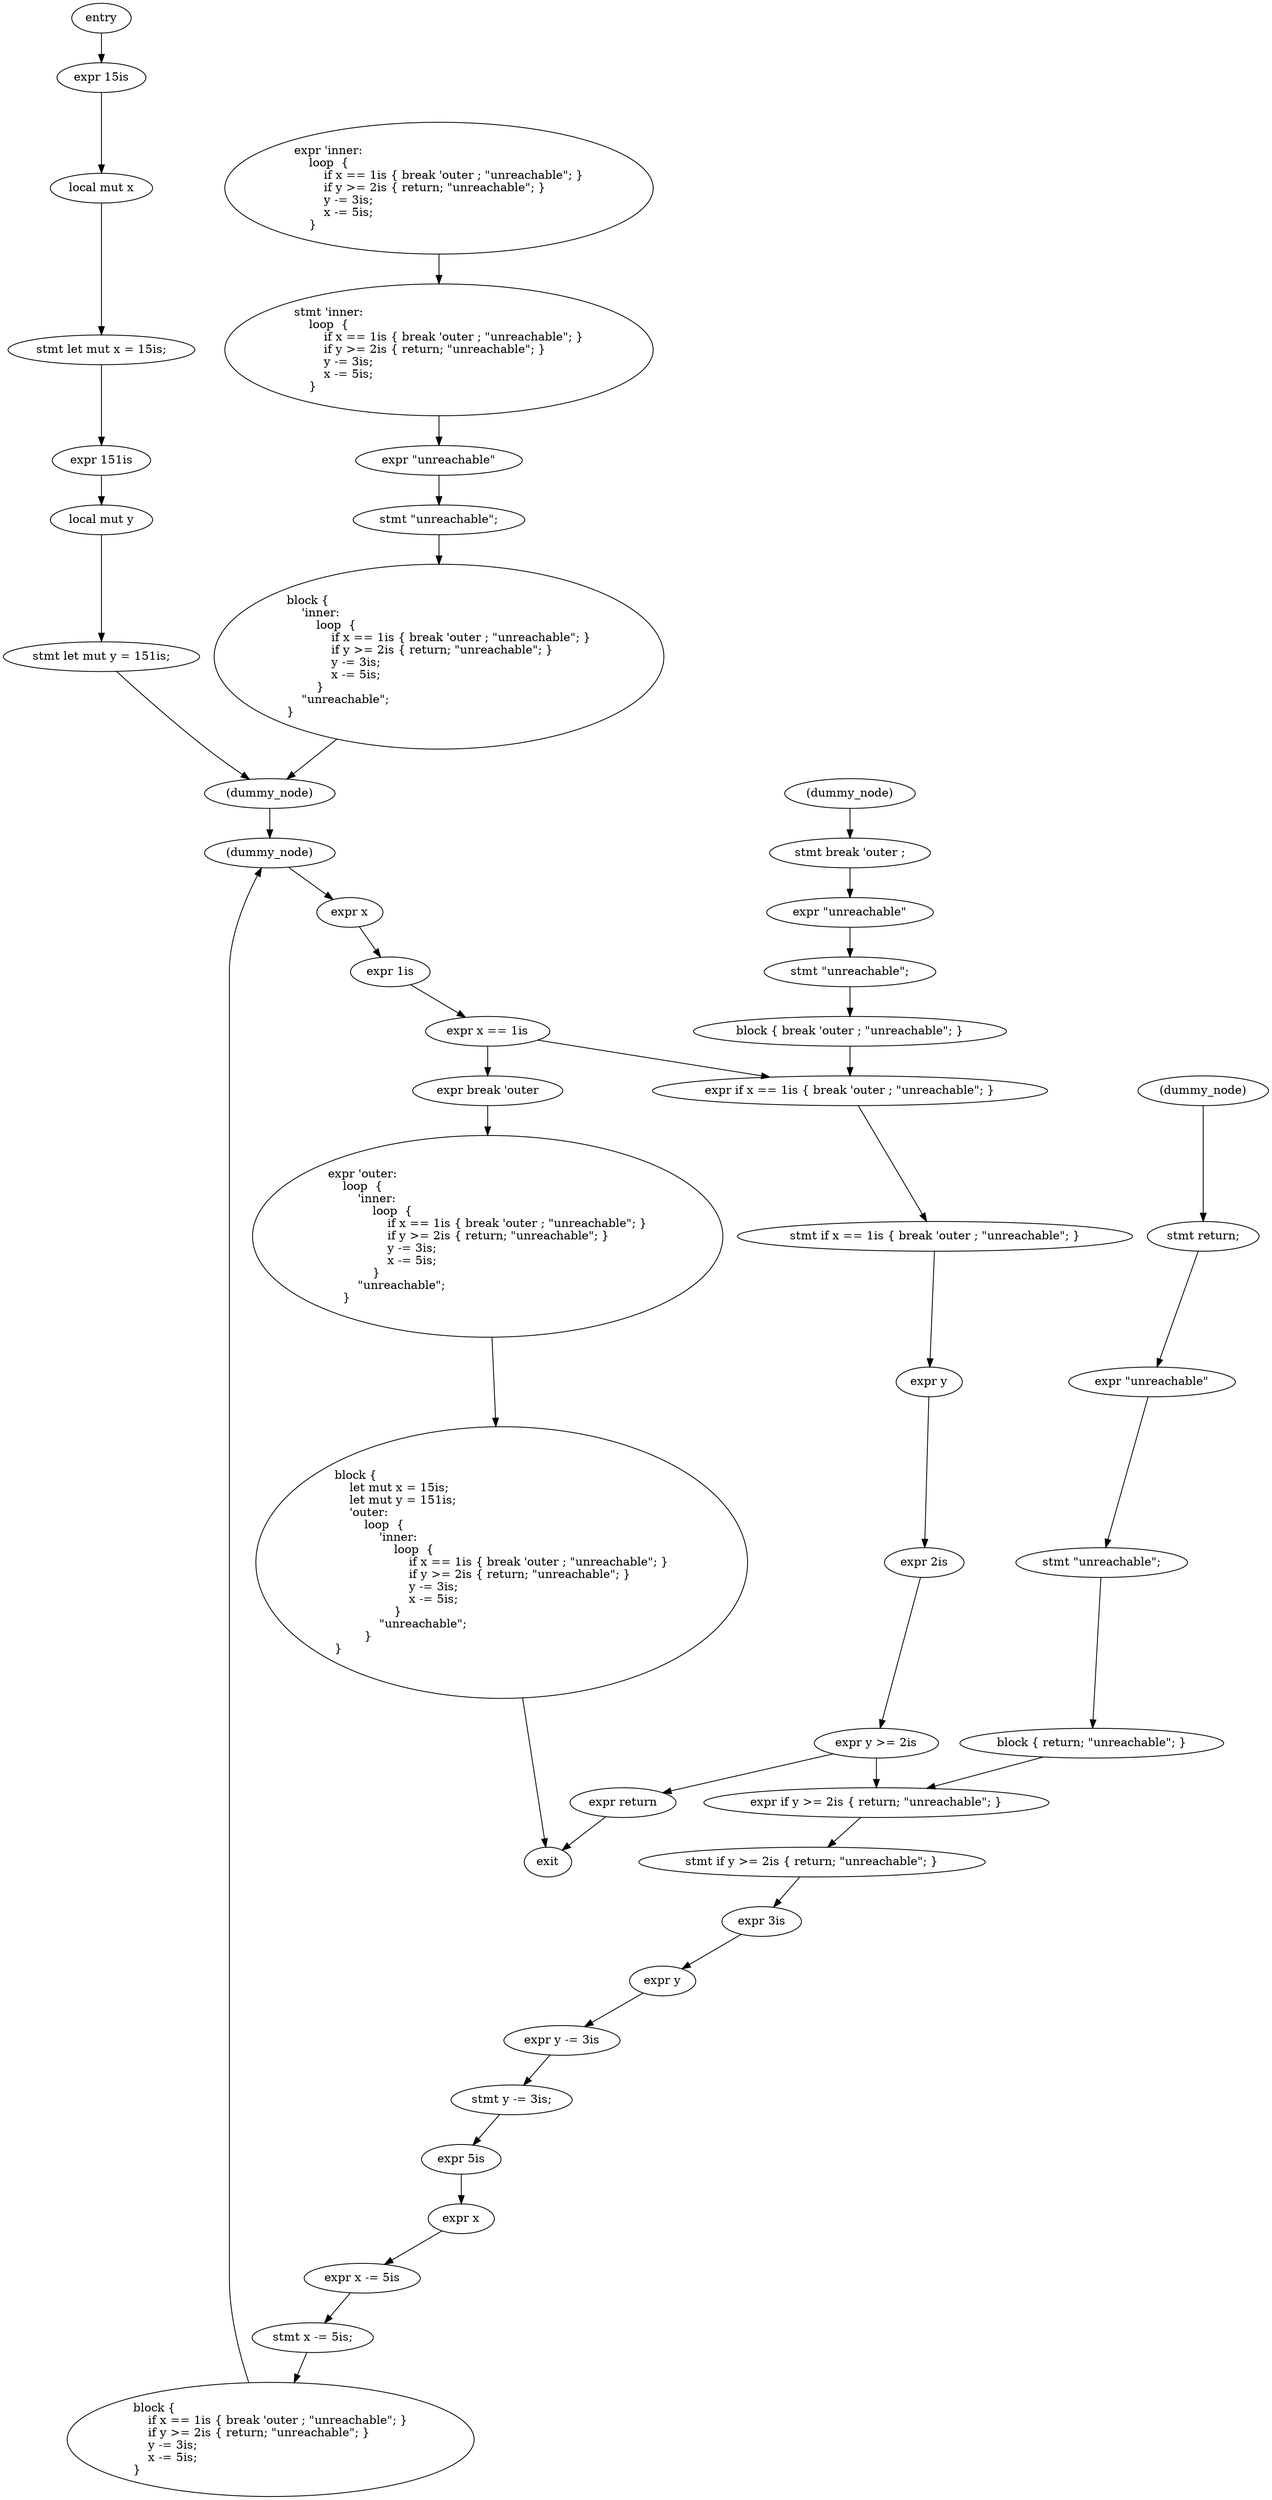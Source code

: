 digraph block {
    N0[label="entry"];
    N1[label="exit"];
    N2[label="expr 15is"];
    N3[label="local mut x"];
    N4[label="stmt let mut x = 15is;"];
    N5[label="expr 151is"];
    N6[label="local mut y"];
    N7[label="stmt let mut y = 151is;"];
    N8[label="(dummy_node)"];
    N9[label="expr \'outer:\l    loop  {\l        \'inner:\l            loop  {\l                if x == 1is { break \'outer ; \"unreachable\"; }\l                if y >= 2is { return; \"unreachable\"; }\l                y -= 3is;\l                x -= 5is;\l            }\l        \"unreachable\";\l    }\l"];
    N10[label="(dummy_node)"];
    N11[label="expr \'inner:\l    loop  {\l        if x == 1is { break \'outer ; \"unreachable\"; }\l        if y >= 2is { return; \"unreachable\"; }\l        y -= 3is;\l        x -= 5is;\l    }\l"];
    N12[label="expr x"];
    N13[label="expr 1is"];
    N14[label="expr x == 1is"];
    N15[label="expr break \'outer"];
    N16[label="(dummy_node)"];
    N17[label="stmt break \'outer ;"];
    N18[label="expr \"unreachable\""];
    N19[label="stmt \"unreachable\";"];
    N20[label="block { break \'outer ; \"unreachable\"; }"];
    N21[label="expr if x == 1is { break \'outer ; \"unreachable\"; }"];
    N22[label="stmt if x == 1is { break \'outer ; \"unreachable\"; }"];
    N23[label="expr y"];
    N24[label="expr 2is"];
    N25[label="expr y >= 2is"];
    N26[label="expr return"];
    N27[label="(dummy_node)"];
    N28[label="stmt return;"];
    N29[label="expr \"unreachable\""];
    N30[label="stmt \"unreachable\";"];
    N31[label="block { return; \"unreachable\"; }"];
    N32[label="expr if y >= 2is { return; \"unreachable\"; }"];
    N33[label="stmt if y >= 2is { return; \"unreachable\"; }"];
    N34[label="expr 3is"];
    N35[label="expr y"];
    N36[label="expr y -= 3is"];
    N37[label="stmt y -= 3is;"];
    N38[label="expr 5is"];
    N39[label="expr x"];
    N40[label="expr x -= 5is"];
    N41[label="stmt x -= 5is;"];
    N42[label="block {\l    if x == 1is { break \'outer ; \"unreachable\"; }\l    if y >= 2is { return; \"unreachable\"; }\l    y -= 3is;\l    x -= 5is;\l}\l"];
    N43[label="stmt \'inner:\l    loop  {\l        if x == 1is { break \'outer ; \"unreachable\"; }\l        if y >= 2is { return; \"unreachable\"; }\l        y -= 3is;\l        x -= 5is;\l    }\l"];
    N44[label="expr \"unreachable\""];
    N45[label="stmt \"unreachable\";"];
    N46[label="block {\l    \'inner:\l        loop  {\l            if x == 1is { break \'outer ; \"unreachable\"; }\l            if y >= 2is { return; \"unreachable\"; }\l            y -= 3is;\l            x -= 5is;\l        }\l    \"unreachable\";\l}\l"];
    N47[label="block {\l    let mut x = 15is;\l    let mut y = 151is;\l    \'outer:\l        loop  {\l            \'inner:\l                loop  {\l                    if x == 1is { break \'outer ; \"unreachable\"; }\l                    if y >= 2is { return; \"unreachable\"; }\l                    y -= 3is;\l                    x -= 5is;\l                }\l            \"unreachable\";\l        }\l}\l"];
    N0 -> N2;
    N2 -> N3;
    N3 -> N4;
    N4 -> N5;
    N5 -> N6;
    N6 -> N7;
    N7 -> N8;
    N8 -> N10;
    N10 -> N12;
    N12 -> N13;
    N13 -> N14;
    N14 -> N15;
    N15 -> N9;
    N16 -> N17;
    N17 -> N18;
    N18 -> N19;
    N19 -> N20;
    N14 -> N21;
    N20 -> N21;
    N21 -> N22;
    N22 -> N23;
    N23 -> N24;
    N24 -> N25;
    N25 -> N26;
    N26 -> N1;
    N27 -> N28;
    N28 -> N29;
    N29 -> N30;
    N30 -> N31;
    N25 -> N32;
    N31 -> N32;
    N32 -> N33;
    N33 -> N34;
    N34 -> N35;
    N35 -> N36;
    N36 -> N37;
    N37 -> N38;
    N38 -> N39;
    N39 -> N40;
    N40 -> N41;
    N41 -> N42;
    N42 -> N10;
    N11 -> N43;
    N43 -> N44;
    N44 -> N45;
    N45 -> N46;
    N46 -> N8;
    N9 -> N47;
    N47 -> N1;
}
